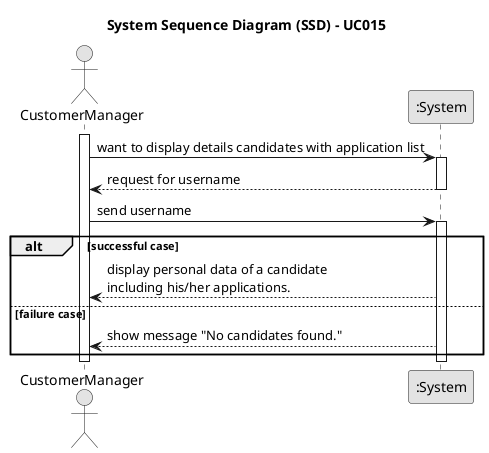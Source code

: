 @startuml
skinparam monochrome true
skinparam packageStyle rectangle
skinparam shadowing false

title System Sequence Diagram (SSD) - UC015
actor CustomerManager as CM

activate CM

     CM -> ":System" : want to display details candidates with application list

     activate ":System"

         ":System" --> CM: request for username

     deactivate ":System"

         CM -> ":System" : send username

     activate ":System"

         alt successful case

             ":System" --> CM: display personal data of a candidate \nincluding his/her applications.
             else failure case
             ":System" --> CM: show message "No candidates found."

         end
     deactivate ":System"

deactivate CM

@enduml